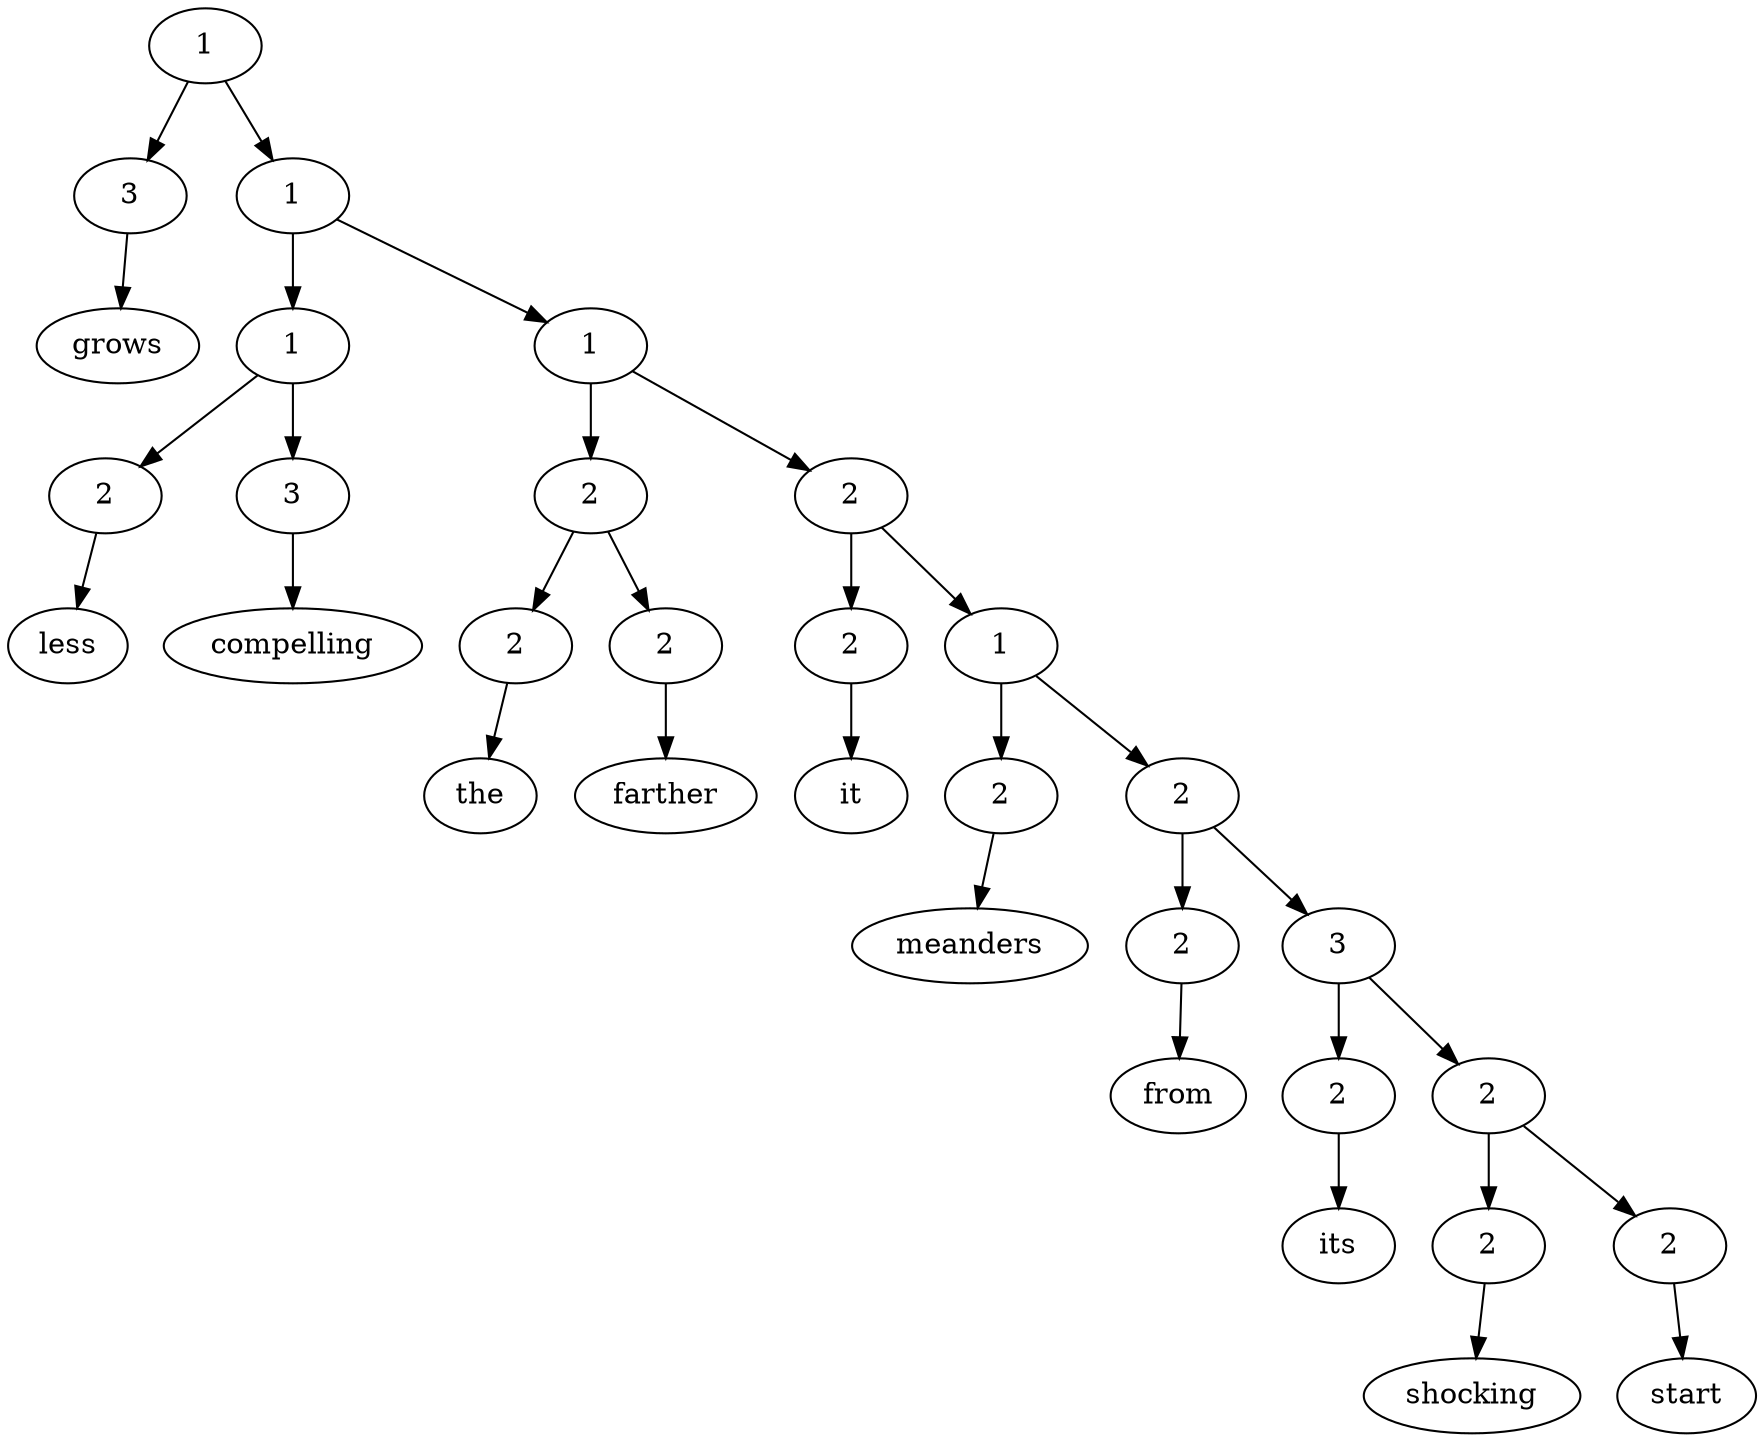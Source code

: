 digraph G{Node0 [label="1"]
Node0 -> Node1
Node0 -> Node3
Node1 [label="3"]
Node1 -> Node2
Node3 [label="1"]
Node3 -> Node4
Node3 -> Node9
Node2 [label="grows"]
Node4 [label="1"]
Node4 -> Node5
Node4 -> Node7
Node9 [label="1"]
Node9 -> Node10
Node9 -> Node15
Node5 [label="2"]
Node5 -> Node6
Node7 [label="3"]
Node7 -> Node8
Node10 [label="2"]
Node10 -> Node11
Node10 -> Node13
Node15 [label="2"]
Node15 -> Node16
Node15 -> Node18
Node6 [label="less"]
Node8 [label="compelling"]
Node11 [label="2"]
Node11 -> Node12
Node13 [label="2"]
Node13 -> Node14
Node16 [label="2"]
Node16 -> Node17
Node18 [label="1"]
Node18 -> Node19
Node18 -> Node21
Node12 [label="the"]
Node14 [label="farther"]
Node17 [label="it"]
Node19 [label="2"]
Node19 -> Node20
Node21 [label="2"]
Node21 -> Node22
Node21 -> Node24
Node20 [label="meanders"]
Node22 [label="2"]
Node22 -> Node23
Node24 [label="3"]
Node24 -> Node25
Node24 -> Node27
Node23 [label="from"]
Node25 [label="2"]
Node25 -> Node26
Node27 [label="2"]
Node27 -> Node28
Node27 -> Node30
Node26 [label="its"]
Node28 [label="2"]
Node28 -> Node29
Node30 [label="2"]
Node30 -> Node31
Node29 [label="shocking"]
Node31 [label="start"]
}